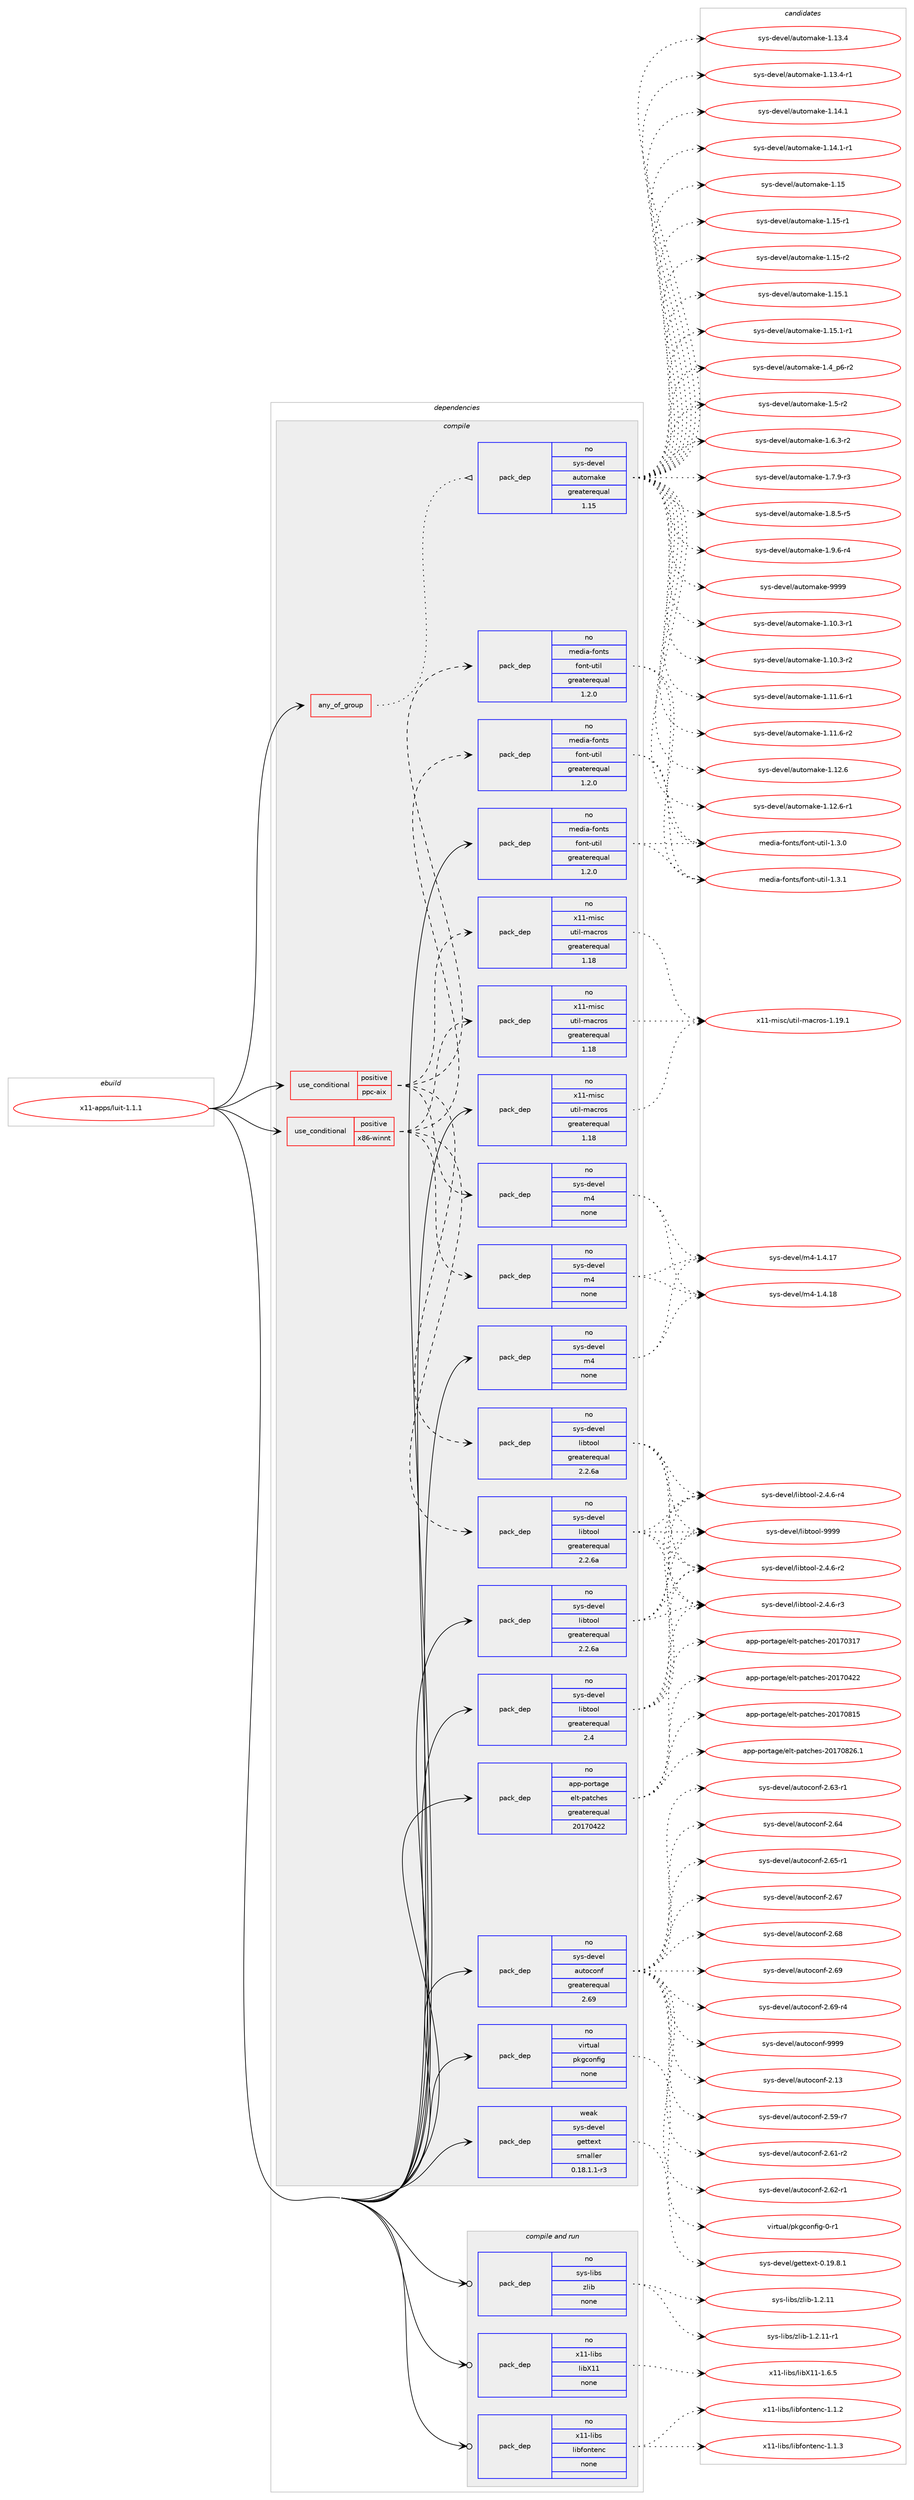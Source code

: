digraph prolog {

# *************
# Graph options
# *************

newrank=true;
concentrate=true;
compound=true;
graph [rankdir=LR,fontname=Helvetica,fontsize=10,ranksep=1.5];#, ranksep=2.5, nodesep=0.2];
edge  [arrowhead=vee];
node  [fontname=Helvetica,fontsize=10];

# **********
# The ebuild
# **********

subgraph cluster_leftcol {
color=gray;
rank=same;
label=<<i>ebuild</i>>;
id [label="x11-apps/luit-1.1.1", color=red, width=4, href="../x11-apps/luit-1.1.1.svg"];
}

# ****************
# The dependencies
# ****************

subgraph cluster_midcol {
color=gray;
label=<<i>dependencies</i>>;
subgraph cluster_compile {
fillcolor="#eeeeee";
style=filled;
label=<<i>compile</i>>;
subgraph any9010 {
dependency509167 [label=<<TABLE BORDER="0" CELLBORDER="1" CELLSPACING="0" CELLPADDING="4"><TR><TD CELLPADDING="10">any_of_group</TD></TR></TABLE>>, shape=none, color=red];subgraph pack378405 {
dependency509168 [label=<<TABLE BORDER="0" CELLBORDER="1" CELLSPACING="0" CELLPADDING="4" WIDTH="220"><TR><TD ROWSPAN="6" CELLPADDING="30">pack_dep</TD></TR><TR><TD WIDTH="110">no</TD></TR><TR><TD>sys-devel</TD></TR><TR><TD>automake</TD></TR><TR><TD>greaterequal</TD></TR><TR><TD>1.15</TD></TR></TABLE>>, shape=none, color=blue];
}
dependency509167:e -> dependency509168:w [weight=20,style="dotted",arrowhead="oinv"];
}
id:e -> dependency509167:w [weight=20,style="solid",arrowhead="vee"];
subgraph cond121413 {
dependency509169 [label=<<TABLE BORDER="0" CELLBORDER="1" CELLSPACING="0" CELLPADDING="4"><TR><TD ROWSPAN="3" CELLPADDING="10">use_conditional</TD></TR><TR><TD>positive</TD></TR><TR><TD>ppc-aix</TD></TR></TABLE>>, shape=none, color=red];
subgraph pack378406 {
dependency509170 [label=<<TABLE BORDER="0" CELLBORDER="1" CELLSPACING="0" CELLPADDING="4" WIDTH="220"><TR><TD ROWSPAN="6" CELLPADDING="30">pack_dep</TD></TR><TR><TD WIDTH="110">no</TD></TR><TR><TD>sys-devel</TD></TR><TR><TD>libtool</TD></TR><TR><TD>greaterequal</TD></TR><TR><TD>2.2.6a</TD></TR></TABLE>>, shape=none, color=blue];
}
dependency509169:e -> dependency509170:w [weight=20,style="dashed",arrowhead="vee"];
subgraph pack378407 {
dependency509171 [label=<<TABLE BORDER="0" CELLBORDER="1" CELLSPACING="0" CELLPADDING="4" WIDTH="220"><TR><TD ROWSPAN="6" CELLPADDING="30">pack_dep</TD></TR><TR><TD WIDTH="110">no</TD></TR><TR><TD>sys-devel</TD></TR><TR><TD>m4</TD></TR><TR><TD>none</TD></TR><TR><TD></TD></TR></TABLE>>, shape=none, color=blue];
}
dependency509169:e -> dependency509171:w [weight=20,style="dashed",arrowhead="vee"];
subgraph pack378408 {
dependency509172 [label=<<TABLE BORDER="0" CELLBORDER="1" CELLSPACING="0" CELLPADDING="4" WIDTH="220"><TR><TD ROWSPAN="6" CELLPADDING="30">pack_dep</TD></TR><TR><TD WIDTH="110">no</TD></TR><TR><TD>x11-misc</TD></TR><TR><TD>util-macros</TD></TR><TR><TD>greaterequal</TD></TR><TR><TD>1.18</TD></TR></TABLE>>, shape=none, color=blue];
}
dependency509169:e -> dependency509172:w [weight=20,style="dashed",arrowhead="vee"];
subgraph pack378409 {
dependency509173 [label=<<TABLE BORDER="0" CELLBORDER="1" CELLSPACING="0" CELLPADDING="4" WIDTH="220"><TR><TD ROWSPAN="6" CELLPADDING="30">pack_dep</TD></TR><TR><TD WIDTH="110">no</TD></TR><TR><TD>media-fonts</TD></TR><TR><TD>font-util</TD></TR><TR><TD>greaterequal</TD></TR><TR><TD>1.2.0</TD></TR></TABLE>>, shape=none, color=blue];
}
dependency509169:e -> dependency509173:w [weight=20,style="dashed",arrowhead="vee"];
}
id:e -> dependency509169:w [weight=20,style="solid",arrowhead="vee"];
subgraph cond121414 {
dependency509174 [label=<<TABLE BORDER="0" CELLBORDER="1" CELLSPACING="0" CELLPADDING="4"><TR><TD ROWSPAN="3" CELLPADDING="10">use_conditional</TD></TR><TR><TD>positive</TD></TR><TR><TD>x86-winnt</TD></TR></TABLE>>, shape=none, color=red];
subgraph pack378410 {
dependency509175 [label=<<TABLE BORDER="0" CELLBORDER="1" CELLSPACING="0" CELLPADDING="4" WIDTH="220"><TR><TD ROWSPAN="6" CELLPADDING="30">pack_dep</TD></TR><TR><TD WIDTH="110">no</TD></TR><TR><TD>sys-devel</TD></TR><TR><TD>libtool</TD></TR><TR><TD>greaterequal</TD></TR><TR><TD>2.2.6a</TD></TR></TABLE>>, shape=none, color=blue];
}
dependency509174:e -> dependency509175:w [weight=20,style="dashed",arrowhead="vee"];
subgraph pack378411 {
dependency509176 [label=<<TABLE BORDER="0" CELLBORDER="1" CELLSPACING="0" CELLPADDING="4" WIDTH="220"><TR><TD ROWSPAN="6" CELLPADDING="30">pack_dep</TD></TR><TR><TD WIDTH="110">no</TD></TR><TR><TD>sys-devel</TD></TR><TR><TD>m4</TD></TR><TR><TD>none</TD></TR><TR><TD></TD></TR></TABLE>>, shape=none, color=blue];
}
dependency509174:e -> dependency509176:w [weight=20,style="dashed",arrowhead="vee"];
subgraph pack378412 {
dependency509177 [label=<<TABLE BORDER="0" CELLBORDER="1" CELLSPACING="0" CELLPADDING="4" WIDTH="220"><TR><TD ROWSPAN="6" CELLPADDING="30">pack_dep</TD></TR><TR><TD WIDTH="110">no</TD></TR><TR><TD>x11-misc</TD></TR><TR><TD>util-macros</TD></TR><TR><TD>greaterequal</TD></TR><TR><TD>1.18</TD></TR></TABLE>>, shape=none, color=blue];
}
dependency509174:e -> dependency509177:w [weight=20,style="dashed",arrowhead="vee"];
subgraph pack378413 {
dependency509178 [label=<<TABLE BORDER="0" CELLBORDER="1" CELLSPACING="0" CELLPADDING="4" WIDTH="220"><TR><TD ROWSPAN="6" CELLPADDING="30">pack_dep</TD></TR><TR><TD WIDTH="110">no</TD></TR><TR><TD>media-fonts</TD></TR><TR><TD>font-util</TD></TR><TR><TD>greaterequal</TD></TR><TR><TD>1.2.0</TD></TR></TABLE>>, shape=none, color=blue];
}
dependency509174:e -> dependency509178:w [weight=20,style="dashed",arrowhead="vee"];
}
id:e -> dependency509174:w [weight=20,style="solid",arrowhead="vee"];
subgraph pack378414 {
dependency509179 [label=<<TABLE BORDER="0" CELLBORDER="1" CELLSPACING="0" CELLPADDING="4" WIDTH="220"><TR><TD ROWSPAN="6" CELLPADDING="30">pack_dep</TD></TR><TR><TD WIDTH="110">no</TD></TR><TR><TD>app-portage</TD></TR><TR><TD>elt-patches</TD></TR><TR><TD>greaterequal</TD></TR><TR><TD>20170422</TD></TR></TABLE>>, shape=none, color=blue];
}
id:e -> dependency509179:w [weight=20,style="solid",arrowhead="vee"];
subgraph pack378415 {
dependency509180 [label=<<TABLE BORDER="0" CELLBORDER="1" CELLSPACING="0" CELLPADDING="4" WIDTH="220"><TR><TD ROWSPAN="6" CELLPADDING="30">pack_dep</TD></TR><TR><TD WIDTH="110">no</TD></TR><TR><TD>media-fonts</TD></TR><TR><TD>font-util</TD></TR><TR><TD>greaterequal</TD></TR><TR><TD>1.2.0</TD></TR></TABLE>>, shape=none, color=blue];
}
id:e -> dependency509180:w [weight=20,style="solid",arrowhead="vee"];
subgraph pack378416 {
dependency509181 [label=<<TABLE BORDER="0" CELLBORDER="1" CELLSPACING="0" CELLPADDING="4" WIDTH="220"><TR><TD ROWSPAN="6" CELLPADDING="30">pack_dep</TD></TR><TR><TD WIDTH="110">no</TD></TR><TR><TD>sys-devel</TD></TR><TR><TD>autoconf</TD></TR><TR><TD>greaterequal</TD></TR><TR><TD>2.69</TD></TR></TABLE>>, shape=none, color=blue];
}
id:e -> dependency509181:w [weight=20,style="solid",arrowhead="vee"];
subgraph pack378417 {
dependency509182 [label=<<TABLE BORDER="0" CELLBORDER="1" CELLSPACING="0" CELLPADDING="4" WIDTH="220"><TR><TD ROWSPAN="6" CELLPADDING="30">pack_dep</TD></TR><TR><TD WIDTH="110">no</TD></TR><TR><TD>sys-devel</TD></TR><TR><TD>libtool</TD></TR><TR><TD>greaterequal</TD></TR><TR><TD>2.2.6a</TD></TR></TABLE>>, shape=none, color=blue];
}
id:e -> dependency509182:w [weight=20,style="solid",arrowhead="vee"];
subgraph pack378418 {
dependency509183 [label=<<TABLE BORDER="0" CELLBORDER="1" CELLSPACING="0" CELLPADDING="4" WIDTH="220"><TR><TD ROWSPAN="6" CELLPADDING="30">pack_dep</TD></TR><TR><TD WIDTH="110">no</TD></TR><TR><TD>sys-devel</TD></TR><TR><TD>libtool</TD></TR><TR><TD>greaterequal</TD></TR><TR><TD>2.4</TD></TR></TABLE>>, shape=none, color=blue];
}
id:e -> dependency509183:w [weight=20,style="solid",arrowhead="vee"];
subgraph pack378419 {
dependency509184 [label=<<TABLE BORDER="0" CELLBORDER="1" CELLSPACING="0" CELLPADDING="4" WIDTH="220"><TR><TD ROWSPAN="6" CELLPADDING="30">pack_dep</TD></TR><TR><TD WIDTH="110">no</TD></TR><TR><TD>sys-devel</TD></TR><TR><TD>m4</TD></TR><TR><TD>none</TD></TR><TR><TD></TD></TR></TABLE>>, shape=none, color=blue];
}
id:e -> dependency509184:w [weight=20,style="solid",arrowhead="vee"];
subgraph pack378420 {
dependency509185 [label=<<TABLE BORDER="0" CELLBORDER="1" CELLSPACING="0" CELLPADDING="4" WIDTH="220"><TR><TD ROWSPAN="6" CELLPADDING="30">pack_dep</TD></TR><TR><TD WIDTH="110">no</TD></TR><TR><TD>virtual</TD></TR><TR><TD>pkgconfig</TD></TR><TR><TD>none</TD></TR><TR><TD></TD></TR></TABLE>>, shape=none, color=blue];
}
id:e -> dependency509185:w [weight=20,style="solid",arrowhead="vee"];
subgraph pack378421 {
dependency509186 [label=<<TABLE BORDER="0" CELLBORDER="1" CELLSPACING="0" CELLPADDING="4" WIDTH="220"><TR><TD ROWSPAN="6" CELLPADDING="30">pack_dep</TD></TR><TR><TD WIDTH="110">no</TD></TR><TR><TD>x11-misc</TD></TR><TR><TD>util-macros</TD></TR><TR><TD>greaterequal</TD></TR><TR><TD>1.18</TD></TR></TABLE>>, shape=none, color=blue];
}
id:e -> dependency509186:w [weight=20,style="solid",arrowhead="vee"];
subgraph pack378422 {
dependency509187 [label=<<TABLE BORDER="0" CELLBORDER="1" CELLSPACING="0" CELLPADDING="4" WIDTH="220"><TR><TD ROWSPAN="6" CELLPADDING="30">pack_dep</TD></TR><TR><TD WIDTH="110">weak</TD></TR><TR><TD>sys-devel</TD></TR><TR><TD>gettext</TD></TR><TR><TD>smaller</TD></TR><TR><TD>0.18.1.1-r3</TD></TR></TABLE>>, shape=none, color=blue];
}
id:e -> dependency509187:w [weight=20,style="solid",arrowhead="vee"];
}
subgraph cluster_compileandrun {
fillcolor="#eeeeee";
style=filled;
label=<<i>compile and run</i>>;
subgraph pack378423 {
dependency509188 [label=<<TABLE BORDER="0" CELLBORDER="1" CELLSPACING="0" CELLPADDING="4" WIDTH="220"><TR><TD ROWSPAN="6" CELLPADDING="30">pack_dep</TD></TR><TR><TD WIDTH="110">no</TD></TR><TR><TD>sys-libs</TD></TR><TR><TD>zlib</TD></TR><TR><TD>none</TD></TR><TR><TD></TD></TR></TABLE>>, shape=none, color=blue];
}
id:e -> dependency509188:w [weight=20,style="solid",arrowhead="odotvee"];
subgraph pack378424 {
dependency509189 [label=<<TABLE BORDER="0" CELLBORDER="1" CELLSPACING="0" CELLPADDING="4" WIDTH="220"><TR><TD ROWSPAN="6" CELLPADDING="30">pack_dep</TD></TR><TR><TD WIDTH="110">no</TD></TR><TR><TD>x11-libs</TD></TR><TR><TD>libX11</TD></TR><TR><TD>none</TD></TR><TR><TD></TD></TR></TABLE>>, shape=none, color=blue];
}
id:e -> dependency509189:w [weight=20,style="solid",arrowhead="odotvee"];
subgraph pack378425 {
dependency509190 [label=<<TABLE BORDER="0" CELLBORDER="1" CELLSPACING="0" CELLPADDING="4" WIDTH="220"><TR><TD ROWSPAN="6" CELLPADDING="30">pack_dep</TD></TR><TR><TD WIDTH="110">no</TD></TR><TR><TD>x11-libs</TD></TR><TR><TD>libfontenc</TD></TR><TR><TD>none</TD></TR><TR><TD></TD></TR></TABLE>>, shape=none, color=blue];
}
id:e -> dependency509190:w [weight=20,style="solid",arrowhead="odotvee"];
}
subgraph cluster_run {
fillcolor="#eeeeee";
style=filled;
label=<<i>run</i>>;
}
}

# **************
# The candidates
# **************

subgraph cluster_choices {
rank=same;
color=gray;
label=<<i>candidates</i>>;

subgraph choice378405 {
color=black;
nodesep=1;
choice11512111545100101118101108479711711611110997107101454946494846514511449 [label="sys-devel/automake-1.10.3-r1", color=red, width=4,href="../sys-devel/automake-1.10.3-r1.svg"];
choice11512111545100101118101108479711711611110997107101454946494846514511450 [label="sys-devel/automake-1.10.3-r2", color=red, width=4,href="../sys-devel/automake-1.10.3-r2.svg"];
choice11512111545100101118101108479711711611110997107101454946494946544511449 [label="sys-devel/automake-1.11.6-r1", color=red, width=4,href="../sys-devel/automake-1.11.6-r1.svg"];
choice11512111545100101118101108479711711611110997107101454946494946544511450 [label="sys-devel/automake-1.11.6-r2", color=red, width=4,href="../sys-devel/automake-1.11.6-r2.svg"];
choice1151211154510010111810110847971171161111099710710145494649504654 [label="sys-devel/automake-1.12.6", color=red, width=4,href="../sys-devel/automake-1.12.6.svg"];
choice11512111545100101118101108479711711611110997107101454946495046544511449 [label="sys-devel/automake-1.12.6-r1", color=red, width=4,href="../sys-devel/automake-1.12.6-r1.svg"];
choice1151211154510010111810110847971171161111099710710145494649514652 [label="sys-devel/automake-1.13.4", color=red, width=4,href="../sys-devel/automake-1.13.4.svg"];
choice11512111545100101118101108479711711611110997107101454946495146524511449 [label="sys-devel/automake-1.13.4-r1", color=red, width=4,href="../sys-devel/automake-1.13.4-r1.svg"];
choice1151211154510010111810110847971171161111099710710145494649524649 [label="sys-devel/automake-1.14.1", color=red, width=4,href="../sys-devel/automake-1.14.1.svg"];
choice11512111545100101118101108479711711611110997107101454946495246494511449 [label="sys-devel/automake-1.14.1-r1", color=red, width=4,href="../sys-devel/automake-1.14.1-r1.svg"];
choice115121115451001011181011084797117116111109971071014549464953 [label="sys-devel/automake-1.15", color=red, width=4,href="../sys-devel/automake-1.15.svg"];
choice1151211154510010111810110847971171161111099710710145494649534511449 [label="sys-devel/automake-1.15-r1", color=red, width=4,href="../sys-devel/automake-1.15-r1.svg"];
choice1151211154510010111810110847971171161111099710710145494649534511450 [label="sys-devel/automake-1.15-r2", color=red, width=4,href="../sys-devel/automake-1.15-r2.svg"];
choice1151211154510010111810110847971171161111099710710145494649534649 [label="sys-devel/automake-1.15.1", color=red, width=4,href="../sys-devel/automake-1.15.1.svg"];
choice11512111545100101118101108479711711611110997107101454946495346494511449 [label="sys-devel/automake-1.15.1-r1", color=red, width=4,href="../sys-devel/automake-1.15.1-r1.svg"];
choice115121115451001011181011084797117116111109971071014549465295112544511450 [label="sys-devel/automake-1.4_p6-r2", color=red, width=4,href="../sys-devel/automake-1.4_p6-r2.svg"];
choice11512111545100101118101108479711711611110997107101454946534511450 [label="sys-devel/automake-1.5-r2", color=red, width=4,href="../sys-devel/automake-1.5-r2.svg"];
choice115121115451001011181011084797117116111109971071014549465446514511450 [label="sys-devel/automake-1.6.3-r2", color=red, width=4,href="../sys-devel/automake-1.6.3-r2.svg"];
choice115121115451001011181011084797117116111109971071014549465546574511451 [label="sys-devel/automake-1.7.9-r3", color=red, width=4,href="../sys-devel/automake-1.7.9-r3.svg"];
choice115121115451001011181011084797117116111109971071014549465646534511453 [label="sys-devel/automake-1.8.5-r5", color=red, width=4,href="../sys-devel/automake-1.8.5-r5.svg"];
choice115121115451001011181011084797117116111109971071014549465746544511452 [label="sys-devel/automake-1.9.6-r4", color=red, width=4,href="../sys-devel/automake-1.9.6-r4.svg"];
choice115121115451001011181011084797117116111109971071014557575757 [label="sys-devel/automake-9999", color=red, width=4,href="../sys-devel/automake-9999.svg"];
dependency509168:e -> choice11512111545100101118101108479711711611110997107101454946494846514511449:w [style=dotted,weight="100"];
dependency509168:e -> choice11512111545100101118101108479711711611110997107101454946494846514511450:w [style=dotted,weight="100"];
dependency509168:e -> choice11512111545100101118101108479711711611110997107101454946494946544511449:w [style=dotted,weight="100"];
dependency509168:e -> choice11512111545100101118101108479711711611110997107101454946494946544511450:w [style=dotted,weight="100"];
dependency509168:e -> choice1151211154510010111810110847971171161111099710710145494649504654:w [style=dotted,weight="100"];
dependency509168:e -> choice11512111545100101118101108479711711611110997107101454946495046544511449:w [style=dotted,weight="100"];
dependency509168:e -> choice1151211154510010111810110847971171161111099710710145494649514652:w [style=dotted,weight="100"];
dependency509168:e -> choice11512111545100101118101108479711711611110997107101454946495146524511449:w [style=dotted,weight="100"];
dependency509168:e -> choice1151211154510010111810110847971171161111099710710145494649524649:w [style=dotted,weight="100"];
dependency509168:e -> choice11512111545100101118101108479711711611110997107101454946495246494511449:w [style=dotted,weight="100"];
dependency509168:e -> choice115121115451001011181011084797117116111109971071014549464953:w [style=dotted,weight="100"];
dependency509168:e -> choice1151211154510010111810110847971171161111099710710145494649534511449:w [style=dotted,weight="100"];
dependency509168:e -> choice1151211154510010111810110847971171161111099710710145494649534511450:w [style=dotted,weight="100"];
dependency509168:e -> choice1151211154510010111810110847971171161111099710710145494649534649:w [style=dotted,weight="100"];
dependency509168:e -> choice11512111545100101118101108479711711611110997107101454946495346494511449:w [style=dotted,weight="100"];
dependency509168:e -> choice115121115451001011181011084797117116111109971071014549465295112544511450:w [style=dotted,weight="100"];
dependency509168:e -> choice11512111545100101118101108479711711611110997107101454946534511450:w [style=dotted,weight="100"];
dependency509168:e -> choice115121115451001011181011084797117116111109971071014549465446514511450:w [style=dotted,weight="100"];
dependency509168:e -> choice115121115451001011181011084797117116111109971071014549465546574511451:w [style=dotted,weight="100"];
dependency509168:e -> choice115121115451001011181011084797117116111109971071014549465646534511453:w [style=dotted,weight="100"];
dependency509168:e -> choice115121115451001011181011084797117116111109971071014549465746544511452:w [style=dotted,weight="100"];
dependency509168:e -> choice115121115451001011181011084797117116111109971071014557575757:w [style=dotted,weight="100"];
}
subgraph choice378406 {
color=black;
nodesep=1;
choice1151211154510010111810110847108105981161111111084550465246544511450 [label="sys-devel/libtool-2.4.6-r2", color=red, width=4,href="../sys-devel/libtool-2.4.6-r2.svg"];
choice1151211154510010111810110847108105981161111111084550465246544511451 [label="sys-devel/libtool-2.4.6-r3", color=red, width=4,href="../sys-devel/libtool-2.4.6-r3.svg"];
choice1151211154510010111810110847108105981161111111084550465246544511452 [label="sys-devel/libtool-2.4.6-r4", color=red, width=4,href="../sys-devel/libtool-2.4.6-r4.svg"];
choice1151211154510010111810110847108105981161111111084557575757 [label="sys-devel/libtool-9999", color=red, width=4,href="../sys-devel/libtool-9999.svg"];
dependency509170:e -> choice1151211154510010111810110847108105981161111111084550465246544511450:w [style=dotted,weight="100"];
dependency509170:e -> choice1151211154510010111810110847108105981161111111084550465246544511451:w [style=dotted,weight="100"];
dependency509170:e -> choice1151211154510010111810110847108105981161111111084550465246544511452:w [style=dotted,weight="100"];
dependency509170:e -> choice1151211154510010111810110847108105981161111111084557575757:w [style=dotted,weight="100"];
}
subgraph choice378407 {
color=black;
nodesep=1;
choice11512111545100101118101108471095245494652464955 [label="sys-devel/m4-1.4.17", color=red, width=4,href="../sys-devel/m4-1.4.17.svg"];
choice11512111545100101118101108471095245494652464956 [label="sys-devel/m4-1.4.18", color=red, width=4,href="../sys-devel/m4-1.4.18.svg"];
dependency509171:e -> choice11512111545100101118101108471095245494652464955:w [style=dotted,weight="100"];
dependency509171:e -> choice11512111545100101118101108471095245494652464956:w [style=dotted,weight="100"];
}
subgraph choice378408 {
color=black;
nodesep=1;
choice120494945109105115994711711610510845109979911411111545494649574649 [label="x11-misc/util-macros-1.19.1", color=red, width=4,href="../x11-misc/util-macros-1.19.1.svg"];
dependency509172:e -> choice120494945109105115994711711610510845109979911411111545494649574649:w [style=dotted,weight="100"];
}
subgraph choice378409 {
color=black;
nodesep=1;
choice10910110010597451021111101161154710211111011645117116105108454946514648 [label="media-fonts/font-util-1.3.0", color=red, width=4,href="../media-fonts/font-util-1.3.0.svg"];
choice10910110010597451021111101161154710211111011645117116105108454946514649 [label="media-fonts/font-util-1.3.1", color=red, width=4,href="../media-fonts/font-util-1.3.1.svg"];
dependency509173:e -> choice10910110010597451021111101161154710211111011645117116105108454946514648:w [style=dotted,weight="100"];
dependency509173:e -> choice10910110010597451021111101161154710211111011645117116105108454946514649:w [style=dotted,weight="100"];
}
subgraph choice378410 {
color=black;
nodesep=1;
choice1151211154510010111810110847108105981161111111084550465246544511450 [label="sys-devel/libtool-2.4.6-r2", color=red, width=4,href="../sys-devel/libtool-2.4.6-r2.svg"];
choice1151211154510010111810110847108105981161111111084550465246544511451 [label="sys-devel/libtool-2.4.6-r3", color=red, width=4,href="../sys-devel/libtool-2.4.6-r3.svg"];
choice1151211154510010111810110847108105981161111111084550465246544511452 [label="sys-devel/libtool-2.4.6-r4", color=red, width=4,href="../sys-devel/libtool-2.4.6-r4.svg"];
choice1151211154510010111810110847108105981161111111084557575757 [label="sys-devel/libtool-9999", color=red, width=4,href="../sys-devel/libtool-9999.svg"];
dependency509175:e -> choice1151211154510010111810110847108105981161111111084550465246544511450:w [style=dotted,weight="100"];
dependency509175:e -> choice1151211154510010111810110847108105981161111111084550465246544511451:w [style=dotted,weight="100"];
dependency509175:e -> choice1151211154510010111810110847108105981161111111084550465246544511452:w [style=dotted,weight="100"];
dependency509175:e -> choice1151211154510010111810110847108105981161111111084557575757:w [style=dotted,weight="100"];
}
subgraph choice378411 {
color=black;
nodesep=1;
choice11512111545100101118101108471095245494652464955 [label="sys-devel/m4-1.4.17", color=red, width=4,href="../sys-devel/m4-1.4.17.svg"];
choice11512111545100101118101108471095245494652464956 [label="sys-devel/m4-1.4.18", color=red, width=4,href="../sys-devel/m4-1.4.18.svg"];
dependency509176:e -> choice11512111545100101118101108471095245494652464955:w [style=dotted,weight="100"];
dependency509176:e -> choice11512111545100101118101108471095245494652464956:w [style=dotted,weight="100"];
}
subgraph choice378412 {
color=black;
nodesep=1;
choice120494945109105115994711711610510845109979911411111545494649574649 [label="x11-misc/util-macros-1.19.1", color=red, width=4,href="../x11-misc/util-macros-1.19.1.svg"];
dependency509177:e -> choice120494945109105115994711711610510845109979911411111545494649574649:w [style=dotted,weight="100"];
}
subgraph choice378413 {
color=black;
nodesep=1;
choice10910110010597451021111101161154710211111011645117116105108454946514648 [label="media-fonts/font-util-1.3.0", color=red, width=4,href="../media-fonts/font-util-1.3.0.svg"];
choice10910110010597451021111101161154710211111011645117116105108454946514649 [label="media-fonts/font-util-1.3.1", color=red, width=4,href="../media-fonts/font-util-1.3.1.svg"];
dependency509178:e -> choice10910110010597451021111101161154710211111011645117116105108454946514648:w [style=dotted,weight="100"];
dependency509178:e -> choice10910110010597451021111101161154710211111011645117116105108454946514649:w [style=dotted,weight="100"];
}
subgraph choice378414 {
color=black;
nodesep=1;
choice97112112451121111141169710310147101108116451129711699104101115455048495548514955 [label="app-portage/elt-patches-20170317", color=red, width=4,href="../app-portage/elt-patches-20170317.svg"];
choice97112112451121111141169710310147101108116451129711699104101115455048495548525050 [label="app-portage/elt-patches-20170422", color=red, width=4,href="../app-portage/elt-patches-20170422.svg"];
choice97112112451121111141169710310147101108116451129711699104101115455048495548564953 [label="app-portage/elt-patches-20170815", color=red, width=4,href="../app-portage/elt-patches-20170815.svg"];
choice971121124511211111411697103101471011081164511297116991041011154550484955485650544649 [label="app-portage/elt-patches-20170826.1", color=red, width=4,href="../app-portage/elt-patches-20170826.1.svg"];
dependency509179:e -> choice97112112451121111141169710310147101108116451129711699104101115455048495548514955:w [style=dotted,weight="100"];
dependency509179:e -> choice97112112451121111141169710310147101108116451129711699104101115455048495548525050:w [style=dotted,weight="100"];
dependency509179:e -> choice97112112451121111141169710310147101108116451129711699104101115455048495548564953:w [style=dotted,weight="100"];
dependency509179:e -> choice971121124511211111411697103101471011081164511297116991041011154550484955485650544649:w [style=dotted,weight="100"];
}
subgraph choice378415 {
color=black;
nodesep=1;
choice10910110010597451021111101161154710211111011645117116105108454946514648 [label="media-fonts/font-util-1.3.0", color=red, width=4,href="../media-fonts/font-util-1.3.0.svg"];
choice10910110010597451021111101161154710211111011645117116105108454946514649 [label="media-fonts/font-util-1.3.1", color=red, width=4,href="../media-fonts/font-util-1.3.1.svg"];
dependency509180:e -> choice10910110010597451021111101161154710211111011645117116105108454946514648:w [style=dotted,weight="100"];
dependency509180:e -> choice10910110010597451021111101161154710211111011645117116105108454946514649:w [style=dotted,weight="100"];
}
subgraph choice378416 {
color=black;
nodesep=1;
choice115121115451001011181011084797117116111991111101024550464951 [label="sys-devel/autoconf-2.13", color=red, width=4,href="../sys-devel/autoconf-2.13.svg"];
choice1151211154510010111810110847971171161119911111010245504653574511455 [label="sys-devel/autoconf-2.59-r7", color=red, width=4,href="../sys-devel/autoconf-2.59-r7.svg"];
choice1151211154510010111810110847971171161119911111010245504654494511450 [label="sys-devel/autoconf-2.61-r2", color=red, width=4,href="../sys-devel/autoconf-2.61-r2.svg"];
choice1151211154510010111810110847971171161119911111010245504654504511449 [label="sys-devel/autoconf-2.62-r1", color=red, width=4,href="../sys-devel/autoconf-2.62-r1.svg"];
choice1151211154510010111810110847971171161119911111010245504654514511449 [label="sys-devel/autoconf-2.63-r1", color=red, width=4,href="../sys-devel/autoconf-2.63-r1.svg"];
choice115121115451001011181011084797117116111991111101024550465452 [label="sys-devel/autoconf-2.64", color=red, width=4,href="../sys-devel/autoconf-2.64.svg"];
choice1151211154510010111810110847971171161119911111010245504654534511449 [label="sys-devel/autoconf-2.65-r1", color=red, width=4,href="../sys-devel/autoconf-2.65-r1.svg"];
choice115121115451001011181011084797117116111991111101024550465455 [label="sys-devel/autoconf-2.67", color=red, width=4,href="../sys-devel/autoconf-2.67.svg"];
choice115121115451001011181011084797117116111991111101024550465456 [label="sys-devel/autoconf-2.68", color=red, width=4,href="../sys-devel/autoconf-2.68.svg"];
choice115121115451001011181011084797117116111991111101024550465457 [label="sys-devel/autoconf-2.69", color=red, width=4,href="../sys-devel/autoconf-2.69.svg"];
choice1151211154510010111810110847971171161119911111010245504654574511452 [label="sys-devel/autoconf-2.69-r4", color=red, width=4,href="../sys-devel/autoconf-2.69-r4.svg"];
choice115121115451001011181011084797117116111991111101024557575757 [label="sys-devel/autoconf-9999", color=red, width=4,href="../sys-devel/autoconf-9999.svg"];
dependency509181:e -> choice115121115451001011181011084797117116111991111101024550464951:w [style=dotted,weight="100"];
dependency509181:e -> choice1151211154510010111810110847971171161119911111010245504653574511455:w [style=dotted,weight="100"];
dependency509181:e -> choice1151211154510010111810110847971171161119911111010245504654494511450:w [style=dotted,weight="100"];
dependency509181:e -> choice1151211154510010111810110847971171161119911111010245504654504511449:w [style=dotted,weight="100"];
dependency509181:e -> choice1151211154510010111810110847971171161119911111010245504654514511449:w [style=dotted,weight="100"];
dependency509181:e -> choice115121115451001011181011084797117116111991111101024550465452:w [style=dotted,weight="100"];
dependency509181:e -> choice1151211154510010111810110847971171161119911111010245504654534511449:w [style=dotted,weight="100"];
dependency509181:e -> choice115121115451001011181011084797117116111991111101024550465455:w [style=dotted,weight="100"];
dependency509181:e -> choice115121115451001011181011084797117116111991111101024550465456:w [style=dotted,weight="100"];
dependency509181:e -> choice115121115451001011181011084797117116111991111101024550465457:w [style=dotted,weight="100"];
dependency509181:e -> choice1151211154510010111810110847971171161119911111010245504654574511452:w [style=dotted,weight="100"];
dependency509181:e -> choice115121115451001011181011084797117116111991111101024557575757:w [style=dotted,weight="100"];
}
subgraph choice378417 {
color=black;
nodesep=1;
choice1151211154510010111810110847108105981161111111084550465246544511450 [label="sys-devel/libtool-2.4.6-r2", color=red, width=4,href="../sys-devel/libtool-2.4.6-r2.svg"];
choice1151211154510010111810110847108105981161111111084550465246544511451 [label="sys-devel/libtool-2.4.6-r3", color=red, width=4,href="../sys-devel/libtool-2.4.6-r3.svg"];
choice1151211154510010111810110847108105981161111111084550465246544511452 [label="sys-devel/libtool-2.4.6-r4", color=red, width=4,href="../sys-devel/libtool-2.4.6-r4.svg"];
choice1151211154510010111810110847108105981161111111084557575757 [label="sys-devel/libtool-9999", color=red, width=4,href="../sys-devel/libtool-9999.svg"];
dependency509182:e -> choice1151211154510010111810110847108105981161111111084550465246544511450:w [style=dotted,weight="100"];
dependency509182:e -> choice1151211154510010111810110847108105981161111111084550465246544511451:w [style=dotted,weight="100"];
dependency509182:e -> choice1151211154510010111810110847108105981161111111084550465246544511452:w [style=dotted,weight="100"];
dependency509182:e -> choice1151211154510010111810110847108105981161111111084557575757:w [style=dotted,weight="100"];
}
subgraph choice378418 {
color=black;
nodesep=1;
choice1151211154510010111810110847108105981161111111084550465246544511450 [label="sys-devel/libtool-2.4.6-r2", color=red, width=4,href="../sys-devel/libtool-2.4.6-r2.svg"];
choice1151211154510010111810110847108105981161111111084550465246544511451 [label="sys-devel/libtool-2.4.6-r3", color=red, width=4,href="../sys-devel/libtool-2.4.6-r3.svg"];
choice1151211154510010111810110847108105981161111111084550465246544511452 [label="sys-devel/libtool-2.4.6-r4", color=red, width=4,href="../sys-devel/libtool-2.4.6-r4.svg"];
choice1151211154510010111810110847108105981161111111084557575757 [label="sys-devel/libtool-9999", color=red, width=4,href="../sys-devel/libtool-9999.svg"];
dependency509183:e -> choice1151211154510010111810110847108105981161111111084550465246544511450:w [style=dotted,weight="100"];
dependency509183:e -> choice1151211154510010111810110847108105981161111111084550465246544511451:w [style=dotted,weight="100"];
dependency509183:e -> choice1151211154510010111810110847108105981161111111084550465246544511452:w [style=dotted,weight="100"];
dependency509183:e -> choice1151211154510010111810110847108105981161111111084557575757:w [style=dotted,weight="100"];
}
subgraph choice378419 {
color=black;
nodesep=1;
choice11512111545100101118101108471095245494652464955 [label="sys-devel/m4-1.4.17", color=red, width=4,href="../sys-devel/m4-1.4.17.svg"];
choice11512111545100101118101108471095245494652464956 [label="sys-devel/m4-1.4.18", color=red, width=4,href="../sys-devel/m4-1.4.18.svg"];
dependency509184:e -> choice11512111545100101118101108471095245494652464955:w [style=dotted,weight="100"];
dependency509184:e -> choice11512111545100101118101108471095245494652464956:w [style=dotted,weight="100"];
}
subgraph choice378420 {
color=black;
nodesep=1;
choice11810511411611797108471121071039911111010210510345484511449 [label="virtual/pkgconfig-0-r1", color=red, width=4,href="../virtual/pkgconfig-0-r1.svg"];
dependency509185:e -> choice11810511411611797108471121071039911111010210510345484511449:w [style=dotted,weight="100"];
}
subgraph choice378421 {
color=black;
nodesep=1;
choice120494945109105115994711711610510845109979911411111545494649574649 [label="x11-misc/util-macros-1.19.1", color=red, width=4,href="../x11-misc/util-macros-1.19.1.svg"];
dependency509186:e -> choice120494945109105115994711711610510845109979911411111545494649574649:w [style=dotted,weight="100"];
}
subgraph choice378422 {
color=black;
nodesep=1;
choice1151211154510010111810110847103101116116101120116454846495746564649 [label="sys-devel/gettext-0.19.8.1", color=red, width=4,href="../sys-devel/gettext-0.19.8.1.svg"];
dependency509187:e -> choice1151211154510010111810110847103101116116101120116454846495746564649:w [style=dotted,weight="100"];
}
subgraph choice378423 {
color=black;
nodesep=1;
choice1151211154510810598115471221081059845494650464949 [label="sys-libs/zlib-1.2.11", color=red, width=4,href="../sys-libs/zlib-1.2.11.svg"];
choice11512111545108105981154712210810598454946504649494511449 [label="sys-libs/zlib-1.2.11-r1", color=red, width=4,href="../sys-libs/zlib-1.2.11-r1.svg"];
dependency509188:e -> choice1151211154510810598115471221081059845494650464949:w [style=dotted,weight="100"];
dependency509188:e -> choice11512111545108105981154712210810598454946504649494511449:w [style=dotted,weight="100"];
}
subgraph choice378424 {
color=black;
nodesep=1;
choice120494945108105981154710810598884949454946544653 [label="x11-libs/libX11-1.6.5", color=red, width=4,href="../x11-libs/libX11-1.6.5.svg"];
dependency509189:e -> choice120494945108105981154710810598884949454946544653:w [style=dotted,weight="100"];
}
subgraph choice378425 {
color=black;
nodesep=1;
choice12049494510810598115471081059810211111011610111099454946494650 [label="x11-libs/libfontenc-1.1.2", color=red, width=4,href="../x11-libs/libfontenc-1.1.2.svg"];
choice12049494510810598115471081059810211111011610111099454946494651 [label="x11-libs/libfontenc-1.1.3", color=red, width=4,href="../x11-libs/libfontenc-1.1.3.svg"];
dependency509190:e -> choice12049494510810598115471081059810211111011610111099454946494650:w [style=dotted,weight="100"];
dependency509190:e -> choice12049494510810598115471081059810211111011610111099454946494651:w [style=dotted,weight="100"];
}
}

}
